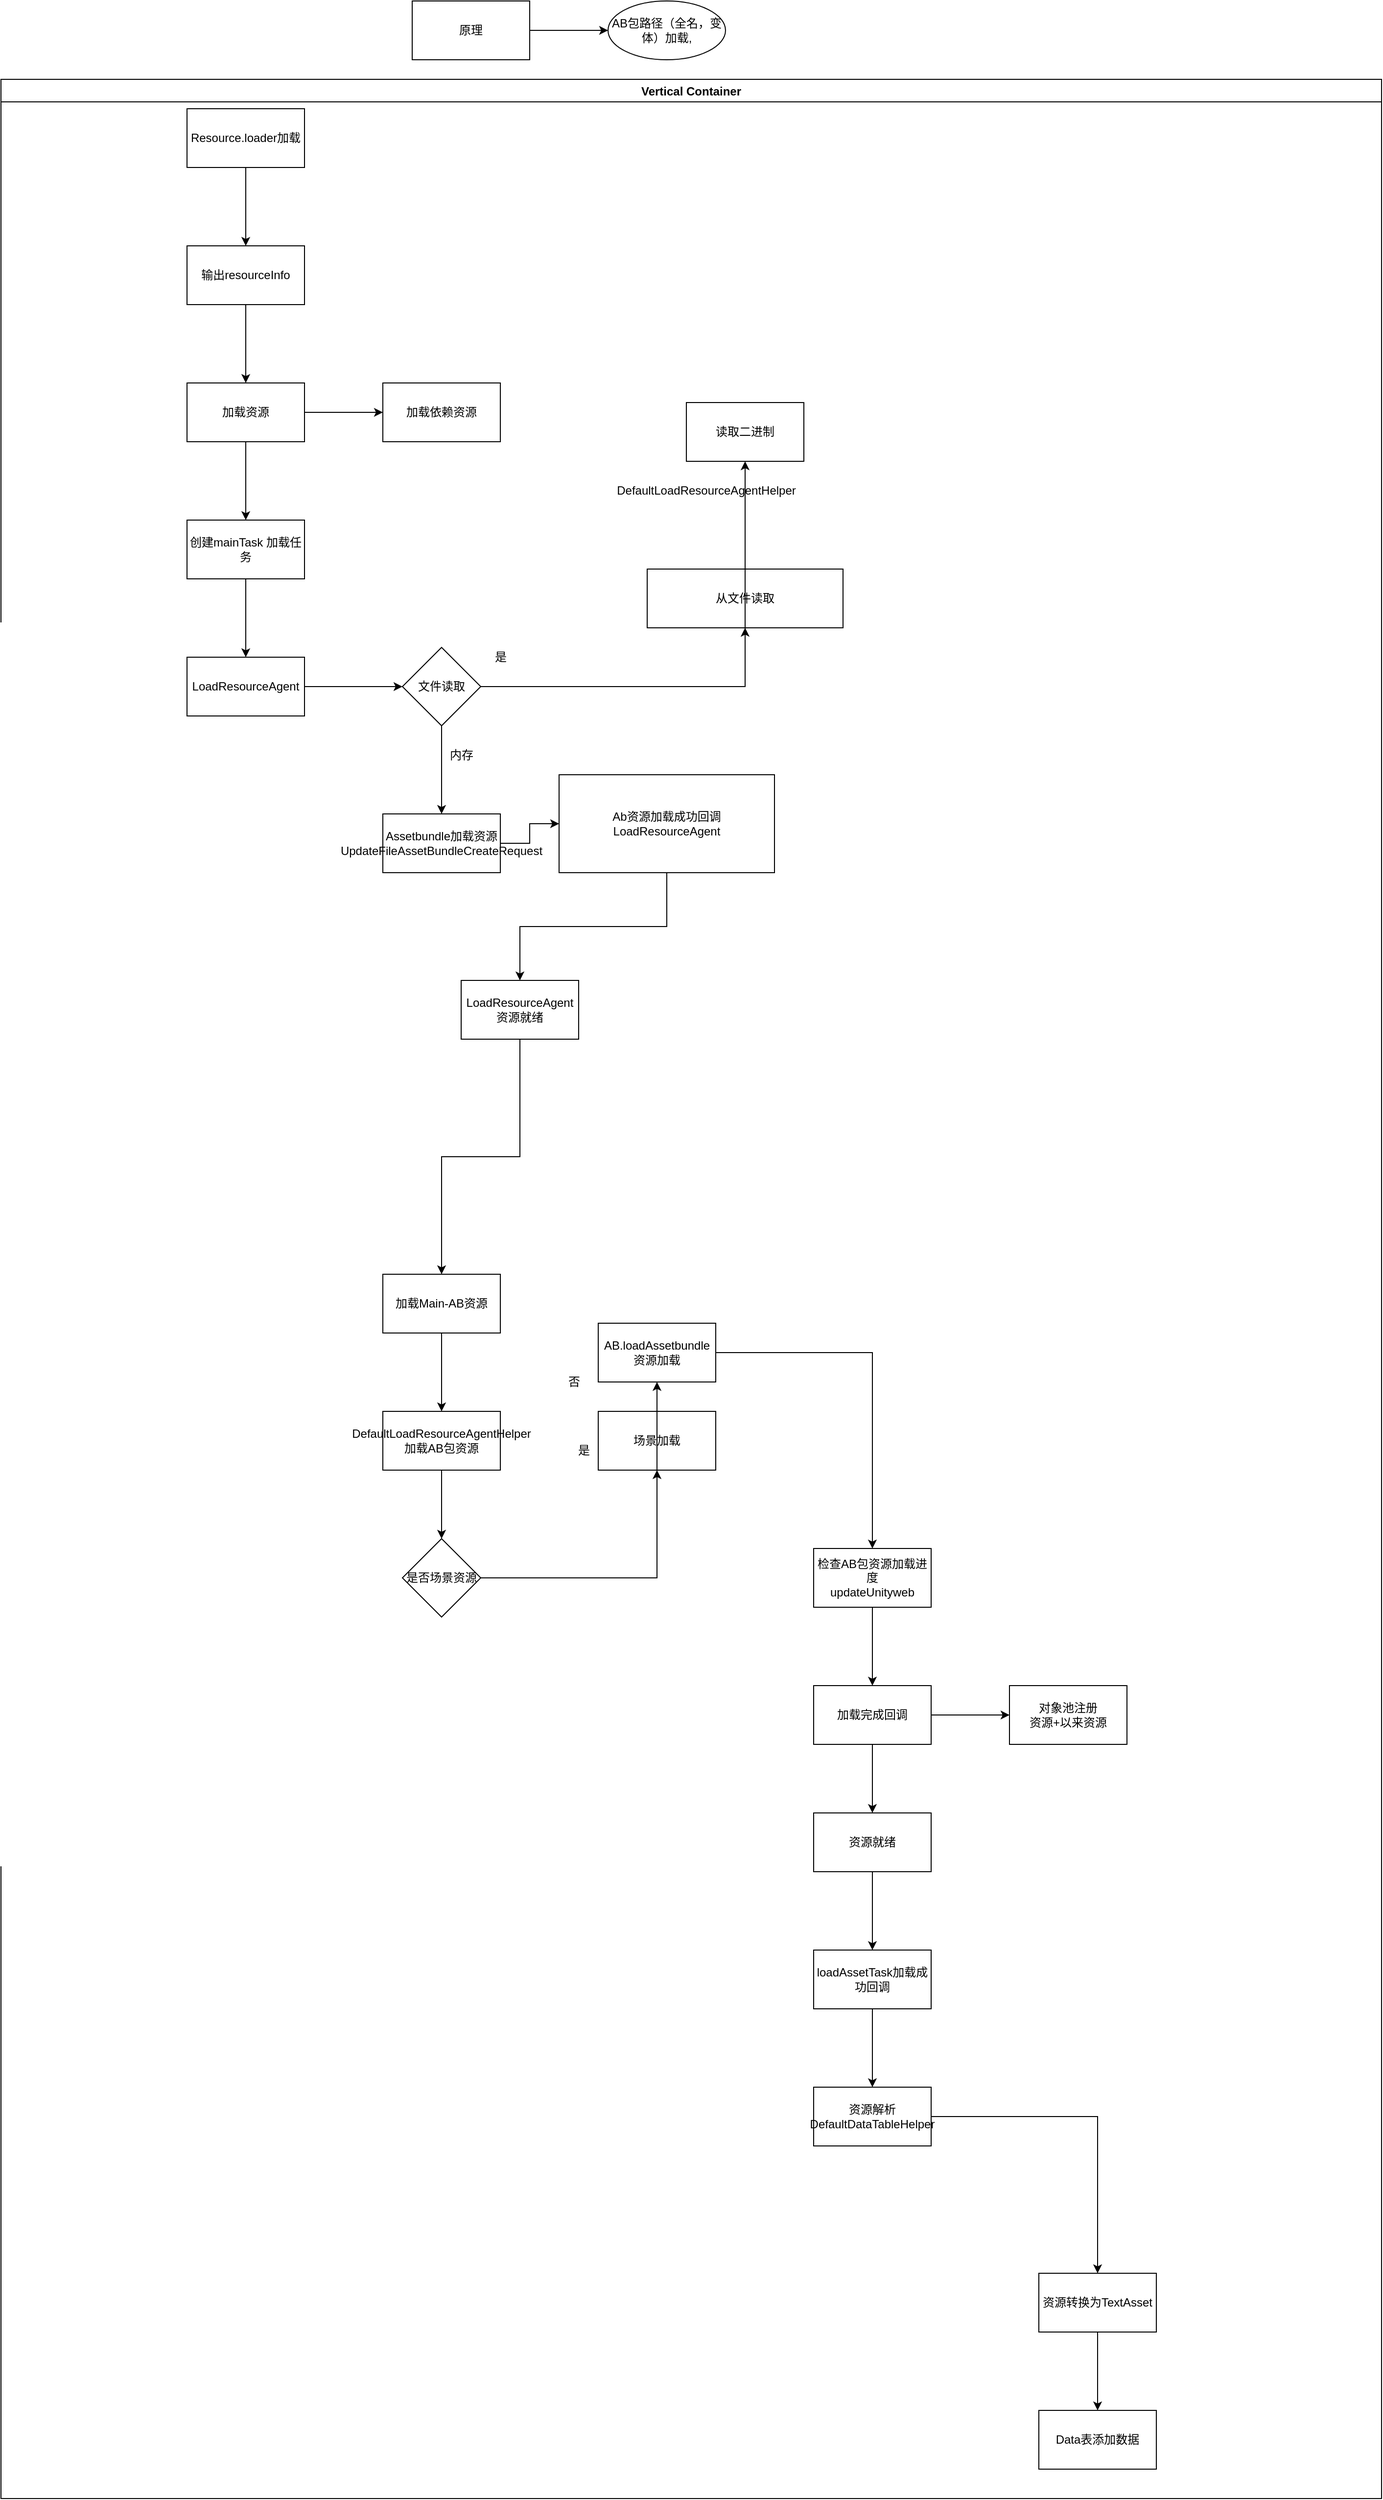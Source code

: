 <mxfile version="20.0.1" type="github">
  <diagram id="i5nLglHS9XAGzWQuGq0W" name="Page-1">
    <mxGraphModel dx="2500" dy="934" grid="1" gridSize="10" guides="1" tooltips="1" connect="1" arrows="1" fold="1" page="1" pageScale="1" pageWidth="827" pageHeight="1169" math="0" shadow="0">
      <root>
        <mxCell id="0" />
        <mxCell id="1" parent="0" />
        <mxCell id="m1CSbTF6fyn1C_nqHO2i-3" value="" style="edgeStyle=orthogonalEdgeStyle;rounded=0;orthogonalLoop=1;jettySize=auto;html=1;" parent="1" source="m1CSbTF6fyn1C_nqHO2i-1" target="m1CSbTF6fyn1C_nqHO2i-2" edge="1">
          <mxGeometry relative="1" as="geometry" />
        </mxCell>
        <mxCell id="m1CSbTF6fyn1C_nqHO2i-1" value="Resource.loader加载" style="whiteSpace=wrap;html=1;" parent="1" vertex="1">
          <mxGeometry x="170" y="130" width="120" height="60" as="geometry" />
        </mxCell>
        <mxCell id="m1CSbTF6fyn1C_nqHO2i-6" value="" style="edgeStyle=orthogonalEdgeStyle;rounded=0;orthogonalLoop=1;jettySize=auto;html=1;" parent="1" source="m1CSbTF6fyn1C_nqHO2i-2" target="m1CSbTF6fyn1C_nqHO2i-5" edge="1">
          <mxGeometry relative="1" as="geometry" />
        </mxCell>
        <mxCell id="m1CSbTF6fyn1C_nqHO2i-2" value="输出resourceInfo" style="whiteSpace=wrap;html=1;" parent="1" vertex="1">
          <mxGeometry x="170" y="270" width="120" height="60" as="geometry" />
        </mxCell>
        <mxCell id="m1CSbTF6fyn1C_nqHO2i-4" value="Vertical Container" style="swimlane;" parent="1" vertex="1">
          <mxGeometry x="-20" y="100" width="1410" height="2470" as="geometry" />
        </mxCell>
        <mxCell id="m1CSbTF6fyn1C_nqHO2i-28" value="&lt;span&gt;DefaultLoadResourceAgentHelper&lt;/span&gt;" style="text;html=1;align=center;verticalAlign=middle;resizable=0;points=[];autosize=1;strokeColor=none;fillColor=none;" parent="m1CSbTF6fyn1C_nqHO2i-4" vertex="1">
          <mxGeometry x="620" y="410" width="200" height="20" as="geometry" />
        </mxCell>
        <mxCell id="m1CSbTF6fyn1C_nqHO2i-25" value="读取二进制" style="whiteSpace=wrap;html=1;" parent="m1CSbTF6fyn1C_nqHO2i-4" vertex="1">
          <mxGeometry x="700" y="330" width="120" height="60" as="geometry" />
        </mxCell>
        <mxCell id="m1CSbTF6fyn1C_nqHO2i-23" value="从文件读取" style="whiteSpace=wrap;html=1;" parent="m1CSbTF6fyn1C_nqHO2i-4" vertex="1">
          <mxGeometry x="660" y="500" width="200" height="60" as="geometry" />
        </mxCell>
        <mxCell id="m1CSbTF6fyn1C_nqHO2i-34" value="Ab资源加载成功回调&lt;br&gt;LoadResourceAgent" style="whiteSpace=wrap;html=1;" parent="m1CSbTF6fyn1C_nqHO2i-4" vertex="1">
          <mxGeometry x="570" y="710" width="220" height="100" as="geometry" />
        </mxCell>
        <mxCell id="m1CSbTF6fyn1C_nqHO2i-36" value="LoadResourceAgent&lt;br&gt;资源就绪&lt;br&gt;" style="whiteSpace=wrap;html=1;" parent="m1CSbTF6fyn1C_nqHO2i-4" vertex="1">
          <mxGeometry x="470" y="920" width="120" height="60" as="geometry" />
        </mxCell>
        <mxCell id="m1CSbTF6fyn1C_nqHO2i-37" value="" style="edgeStyle=orthogonalEdgeStyle;rounded=0;orthogonalLoop=1;jettySize=auto;html=1;" parent="m1CSbTF6fyn1C_nqHO2i-4" source="m1CSbTF6fyn1C_nqHO2i-34" target="m1CSbTF6fyn1C_nqHO2i-36" edge="1">
          <mxGeometry relative="1" as="geometry" />
        </mxCell>
        <mxCell id="m1CSbTF6fyn1C_nqHO2i-47" value="AB.loadAssetbundle资源加载" style="whiteSpace=wrap;html=1;" parent="m1CSbTF6fyn1C_nqHO2i-4" vertex="1">
          <mxGeometry x="610" y="1270" width="120" height="60" as="geometry" />
        </mxCell>
        <mxCell id="m1CSbTF6fyn1C_nqHO2i-44" value="场景加载" style="whiteSpace=wrap;html=1;" parent="m1CSbTF6fyn1C_nqHO2i-4" vertex="1">
          <mxGeometry x="610" y="1360" width="120" height="60" as="geometry" />
        </mxCell>
        <mxCell id="m1CSbTF6fyn1C_nqHO2i-49" value="否" style="text;html=1;align=center;verticalAlign=middle;resizable=0;points=[];autosize=1;strokeColor=none;fillColor=none;" parent="m1CSbTF6fyn1C_nqHO2i-4" vertex="1">
          <mxGeometry x="570" y="1320" width="30" height="20" as="geometry" />
        </mxCell>
        <mxCell id="m1CSbTF6fyn1C_nqHO2i-46" value="是" style="text;html=1;align=center;verticalAlign=middle;resizable=0;points=[];autosize=1;strokeColor=none;fillColor=none;" parent="m1CSbTF6fyn1C_nqHO2i-4" vertex="1">
          <mxGeometry x="580" y="1390" width="30" height="20" as="geometry" />
        </mxCell>
        <mxCell id="m1CSbTF6fyn1C_nqHO2i-59" value="资源就绪" style="whiteSpace=wrap;html=1;" parent="m1CSbTF6fyn1C_nqHO2i-4" vertex="1">
          <mxGeometry x="830" y="1770" width="120" height="60" as="geometry" />
        </mxCell>
        <mxCell id="m1CSbTF6fyn1C_nqHO2i-63" value="资源解析&lt;br&gt;DefaultDataTableHelper" style="whiteSpace=wrap;html=1;" parent="m1CSbTF6fyn1C_nqHO2i-4" vertex="1">
          <mxGeometry x="830" y="2050" width="120" height="60" as="geometry" />
        </mxCell>
        <mxCell id="m1CSbTF6fyn1C_nqHO2i-50" value="检查AB包资源加载进度&lt;br&gt;updateUnityweb" style="whiteSpace=wrap;html=1;" parent="m1CSbTF6fyn1C_nqHO2i-4" vertex="1">
          <mxGeometry x="830" y="1500" width="120" height="60" as="geometry" />
        </mxCell>
        <mxCell id="m1CSbTF6fyn1C_nqHO2i-60" value="" style="edgeStyle=orthogonalEdgeStyle;rounded=0;orthogonalLoop=1;jettySize=auto;html=1;" parent="m1CSbTF6fyn1C_nqHO2i-4" source="m1CSbTF6fyn1C_nqHO2i-52" target="m1CSbTF6fyn1C_nqHO2i-59" edge="1">
          <mxGeometry relative="1" as="geometry" />
        </mxCell>
        <mxCell id="m1CSbTF6fyn1C_nqHO2i-52" value="加载完成回调" style="whiteSpace=wrap;html=1;" parent="m1CSbTF6fyn1C_nqHO2i-4" vertex="1">
          <mxGeometry x="830" y="1640" width="120" height="60" as="geometry" />
        </mxCell>
        <mxCell id="m1CSbTF6fyn1C_nqHO2i-53" value="" style="edgeStyle=orthogonalEdgeStyle;rounded=0;orthogonalLoop=1;jettySize=auto;html=1;" parent="m1CSbTF6fyn1C_nqHO2i-4" source="m1CSbTF6fyn1C_nqHO2i-50" target="m1CSbTF6fyn1C_nqHO2i-52" edge="1">
          <mxGeometry relative="1" as="geometry" />
        </mxCell>
        <mxCell id="m1CSbTF6fyn1C_nqHO2i-54" value="对象池注册&lt;br&gt;资源+以来资源" style="whiteSpace=wrap;html=1;" parent="m1CSbTF6fyn1C_nqHO2i-4" vertex="1">
          <mxGeometry x="1030" y="1640" width="120" height="60" as="geometry" />
        </mxCell>
        <mxCell id="m1CSbTF6fyn1C_nqHO2i-55" value="" style="edgeStyle=orthogonalEdgeStyle;rounded=0;orthogonalLoop=1;jettySize=auto;html=1;" parent="m1CSbTF6fyn1C_nqHO2i-4" source="m1CSbTF6fyn1C_nqHO2i-52" target="m1CSbTF6fyn1C_nqHO2i-54" edge="1">
          <mxGeometry relative="1" as="geometry" />
        </mxCell>
        <mxCell id="m1CSbTF6fyn1C_nqHO2i-64" value="" style="edgeStyle=orthogonalEdgeStyle;rounded=0;orthogonalLoop=1;jettySize=auto;html=1;" parent="m1CSbTF6fyn1C_nqHO2i-4" source="m1CSbTF6fyn1C_nqHO2i-61" target="m1CSbTF6fyn1C_nqHO2i-63" edge="1">
          <mxGeometry relative="1" as="geometry" />
        </mxCell>
        <mxCell id="m1CSbTF6fyn1C_nqHO2i-61" value="loadAssetTask加载成功回调" style="whiteSpace=wrap;html=1;" parent="m1CSbTF6fyn1C_nqHO2i-4" vertex="1">
          <mxGeometry x="830" y="1910" width="120" height="60" as="geometry" />
        </mxCell>
        <mxCell id="m1CSbTF6fyn1C_nqHO2i-62" value="" style="edgeStyle=orthogonalEdgeStyle;rounded=0;orthogonalLoop=1;jettySize=auto;html=1;" parent="m1CSbTF6fyn1C_nqHO2i-4" source="m1CSbTF6fyn1C_nqHO2i-59" target="m1CSbTF6fyn1C_nqHO2i-61" edge="1">
          <mxGeometry relative="1" as="geometry" />
        </mxCell>
        <mxCell id="m1CSbTF6fyn1C_nqHO2i-66" value="" style="edgeStyle=orthogonalEdgeStyle;rounded=0;orthogonalLoop=1;jettySize=auto;html=1;entryX=0.5;entryY=0;entryDx=0;entryDy=0;" parent="m1CSbTF6fyn1C_nqHO2i-4" source="m1CSbTF6fyn1C_nqHO2i-47" target="m1CSbTF6fyn1C_nqHO2i-50" edge="1">
          <mxGeometry relative="1" as="geometry">
            <mxPoint x="810" y="1300" as="targetPoint" />
          </mxGeometry>
        </mxCell>
        <mxCell id="m1CSbTF6fyn1C_nqHO2i-11" value="" style="edgeStyle=orthogonalEdgeStyle;rounded=0;orthogonalLoop=1;jettySize=auto;html=1;" parent="1" source="m1CSbTF6fyn1C_nqHO2i-5" target="m1CSbTF6fyn1C_nqHO2i-10" edge="1">
          <mxGeometry relative="1" as="geometry" />
        </mxCell>
        <mxCell id="m1CSbTF6fyn1C_nqHO2i-16" value="" style="edgeStyle=orthogonalEdgeStyle;rounded=0;orthogonalLoop=1;jettySize=auto;html=1;" parent="1" source="m1CSbTF6fyn1C_nqHO2i-5" target="m1CSbTF6fyn1C_nqHO2i-15" edge="1">
          <mxGeometry relative="1" as="geometry" />
        </mxCell>
        <mxCell id="m1CSbTF6fyn1C_nqHO2i-5" value="加载资源&lt;br&gt;" style="whiteSpace=wrap;html=1;" parent="1" vertex="1">
          <mxGeometry x="170" y="410" width="120" height="60" as="geometry" />
        </mxCell>
        <mxCell id="m1CSbTF6fyn1C_nqHO2i-10" value="加载依赖资源" style="whiteSpace=wrap;html=1;" parent="1" vertex="1">
          <mxGeometry x="370" y="410" width="120" height="60" as="geometry" />
        </mxCell>
        <mxCell id="m1CSbTF6fyn1C_nqHO2i-18" value="" style="edgeStyle=orthogonalEdgeStyle;rounded=0;orthogonalLoop=1;jettySize=auto;html=1;" parent="1" source="m1CSbTF6fyn1C_nqHO2i-15" target="m1CSbTF6fyn1C_nqHO2i-17" edge="1">
          <mxGeometry relative="1" as="geometry" />
        </mxCell>
        <mxCell id="m1CSbTF6fyn1C_nqHO2i-15" value="创建mainTask 加载任务" style="whiteSpace=wrap;html=1;" parent="1" vertex="1">
          <mxGeometry x="170" y="550" width="120" height="60" as="geometry" />
        </mxCell>
        <mxCell id="m1CSbTF6fyn1C_nqHO2i-22" value="" style="edgeStyle=orthogonalEdgeStyle;rounded=0;orthogonalLoop=1;jettySize=auto;html=1;" parent="1" source="m1CSbTF6fyn1C_nqHO2i-17" target="m1CSbTF6fyn1C_nqHO2i-21" edge="1">
          <mxGeometry relative="1" as="geometry" />
        </mxCell>
        <mxCell id="m1CSbTF6fyn1C_nqHO2i-17" value="LoadResourceAgent&lt;br&gt;" style="whiteSpace=wrap;html=1;" parent="1" vertex="1">
          <mxGeometry x="170" y="690" width="120" height="60" as="geometry" />
        </mxCell>
        <mxCell id="m1CSbTF6fyn1C_nqHO2i-24" value="" style="edgeStyle=orthogonalEdgeStyle;rounded=0;orthogonalLoop=1;jettySize=auto;html=1;" parent="1" source="m1CSbTF6fyn1C_nqHO2i-21" target="m1CSbTF6fyn1C_nqHO2i-23" edge="1">
          <mxGeometry relative="1" as="geometry" />
        </mxCell>
        <mxCell id="m1CSbTF6fyn1C_nqHO2i-26" value="" style="edgeStyle=orthogonalEdgeStyle;rounded=0;orthogonalLoop=1;jettySize=auto;html=1;" parent="1" source="m1CSbTF6fyn1C_nqHO2i-21" target="m1CSbTF6fyn1C_nqHO2i-25" edge="1">
          <mxGeometry relative="1" as="geometry" />
        </mxCell>
        <mxCell id="m1CSbTF6fyn1C_nqHO2i-33" value="" style="edgeStyle=orthogonalEdgeStyle;rounded=0;orthogonalLoop=1;jettySize=auto;html=1;" parent="1" source="m1CSbTF6fyn1C_nqHO2i-21" target="m1CSbTF6fyn1C_nqHO2i-32" edge="1">
          <mxGeometry relative="1" as="geometry" />
        </mxCell>
        <mxCell id="m1CSbTF6fyn1C_nqHO2i-21" value="文件读取" style="rhombus;whiteSpace=wrap;html=1;" parent="1" vertex="1">
          <mxGeometry x="390" y="680" width="80" height="80" as="geometry" />
        </mxCell>
        <mxCell id="m1CSbTF6fyn1C_nqHO2i-27" value="是" style="text;html=1;align=center;verticalAlign=middle;resizable=0;points=[];autosize=1;strokeColor=none;fillColor=none;" parent="1" vertex="1">
          <mxGeometry x="475" y="680" width="30" height="20" as="geometry" />
        </mxCell>
        <mxCell id="m1CSbTF6fyn1C_nqHO2i-29" value="内存" style="text;html=1;align=center;verticalAlign=middle;resizable=0;points=[];autosize=1;strokeColor=none;fillColor=none;" parent="1" vertex="1">
          <mxGeometry x="430" y="780" width="40" height="20" as="geometry" />
        </mxCell>
        <mxCell id="m1CSbTF6fyn1C_nqHO2i-35" value="" style="edgeStyle=orthogonalEdgeStyle;rounded=0;orthogonalLoop=1;jettySize=auto;html=1;" parent="1" source="m1CSbTF6fyn1C_nqHO2i-32" target="m1CSbTF6fyn1C_nqHO2i-34" edge="1">
          <mxGeometry relative="1" as="geometry" />
        </mxCell>
        <mxCell id="m1CSbTF6fyn1C_nqHO2i-32" value="Assetbundle加载资源&lt;span&gt; &lt;/span&gt;UpdateFileAssetBundleCreateRequest" style="whiteSpace=wrap;html=1;" parent="1" vertex="1">
          <mxGeometry x="370" y="850" width="120" height="60" as="geometry" />
        </mxCell>
        <mxCell id="m1CSbTF6fyn1C_nqHO2i-41" value="" style="edgeStyle=orthogonalEdgeStyle;rounded=0;orthogonalLoop=1;jettySize=auto;html=1;" parent="1" source="m1CSbTF6fyn1C_nqHO2i-38" target="m1CSbTF6fyn1C_nqHO2i-40" edge="1">
          <mxGeometry relative="1" as="geometry" />
        </mxCell>
        <mxCell id="m1CSbTF6fyn1C_nqHO2i-38" value="加载Main-AB资源" style="whiteSpace=wrap;html=1;" parent="1" vertex="1">
          <mxGeometry x="370" y="1320" width="120" height="60" as="geometry" />
        </mxCell>
        <mxCell id="m1CSbTF6fyn1C_nqHO2i-39" value="" style="edgeStyle=orthogonalEdgeStyle;rounded=0;orthogonalLoop=1;jettySize=auto;html=1;" parent="1" source="m1CSbTF6fyn1C_nqHO2i-36" target="m1CSbTF6fyn1C_nqHO2i-38" edge="1">
          <mxGeometry relative="1" as="geometry" />
        </mxCell>
        <mxCell id="m1CSbTF6fyn1C_nqHO2i-43" value="" style="edgeStyle=orthogonalEdgeStyle;rounded=0;orthogonalLoop=1;jettySize=auto;html=1;" parent="1" source="m1CSbTF6fyn1C_nqHO2i-40" target="m1CSbTF6fyn1C_nqHO2i-42" edge="1">
          <mxGeometry relative="1" as="geometry" />
        </mxCell>
        <mxCell id="m1CSbTF6fyn1C_nqHO2i-40" value="DefaultLoadResourceAgentHelper&lt;br&gt;加载AB包资源" style="whiteSpace=wrap;html=1;" parent="1" vertex="1">
          <mxGeometry x="370" y="1460" width="120" height="60" as="geometry" />
        </mxCell>
        <mxCell id="m1CSbTF6fyn1C_nqHO2i-45" value="" style="edgeStyle=orthogonalEdgeStyle;rounded=0;orthogonalLoop=1;jettySize=auto;html=1;" parent="1" source="m1CSbTF6fyn1C_nqHO2i-42" target="m1CSbTF6fyn1C_nqHO2i-44" edge="1">
          <mxGeometry relative="1" as="geometry" />
        </mxCell>
        <mxCell id="m1CSbTF6fyn1C_nqHO2i-48" value="" style="edgeStyle=orthogonalEdgeStyle;rounded=0;orthogonalLoop=1;jettySize=auto;html=1;" parent="1" source="m1CSbTF6fyn1C_nqHO2i-42" target="m1CSbTF6fyn1C_nqHO2i-47" edge="1">
          <mxGeometry relative="1" as="geometry" />
        </mxCell>
        <mxCell id="m1CSbTF6fyn1C_nqHO2i-42" value="是否场景资源" style="rhombus;whiteSpace=wrap;html=1;" parent="1" vertex="1">
          <mxGeometry x="390" y="1590" width="80" height="80" as="geometry" />
        </mxCell>
        <mxCell id="m1CSbTF6fyn1C_nqHO2i-70" value="" style="edgeStyle=orthogonalEdgeStyle;rounded=0;orthogonalLoop=1;jettySize=auto;html=1;" parent="1" source="m1CSbTF6fyn1C_nqHO2i-67" target="m1CSbTF6fyn1C_nqHO2i-69" edge="1">
          <mxGeometry relative="1" as="geometry" />
        </mxCell>
        <mxCell id="m1CSbTF6fyn1C_nqHO2i-67" value="资源转换为TextAsset" style="whiteSpace=wrap;html=1;" parent="1" vertex="1">
          <mxGeometry x="1040" y="2340" width="120" height="60" as="geometry" />
        </mxCell>
        <mxCell id="m1CSbTF6fyn1C_nqHO2i-68" value="" style="edgeStyle=orthogonalEdgeStyle;rounded=0;orthogonalLoop=1;jettySize=auto;html=1;" parent="1" source="m1CSbTF6fyn1C_nqHO2i-63" target="m1CSbTF6fyn1C_nqHO2i-67" edge="1">
          <mxGeometry relative="1" as="geometry" />
        </mxCell>
        <mxCell id="m1CSbTF6fyn1C_nqHO2i-69" value="Data表添加数据" style="whiteSpace=wrap;html=1;" parent="1" vertex="1">
          <mxGeometry x="1040" y="2480" width="120" height="60" as="geometry" />
        </mxCell>
        <mxCell id="BYrf3JwLTzcs74saTcUr-3" value="" style="edgeStyle=orthogonalEdgeStyle;rounded=0;orthogonalLoop=1;jettySize=auto;html=1;" edge="1" parent="1" source="BYrf3JwLTzcs74saTcUr-1" target="BYrf3JwLTzcs74saTcUr-2">
          <mxGeometry relative="1" as="geometry" />
        </mxCell>
        <mxCell id="BYrf3JwLTzcs74saTcUr-1" value="原理" style="whiteSpace=wrap;html=1;" vertex="1" parent="1">
          <mxGeometry x="400" y="20" width="120" height="60" as="geometry" />
        </mxCell>
        <mxCell id="BYrf3JwLTzcs74saTcUr-2" value="AB包路径（全名，变体）加载," style="ellipse;whiteSpace=wrap;html=1;" vertex="1" parent="1">
          <mxGeometry x="600" y="20" width="120" height="60" as="geometry" />
        </mxCell>
      </root>
    </mxGraphModel>
  </diagram>
</mxfile>
